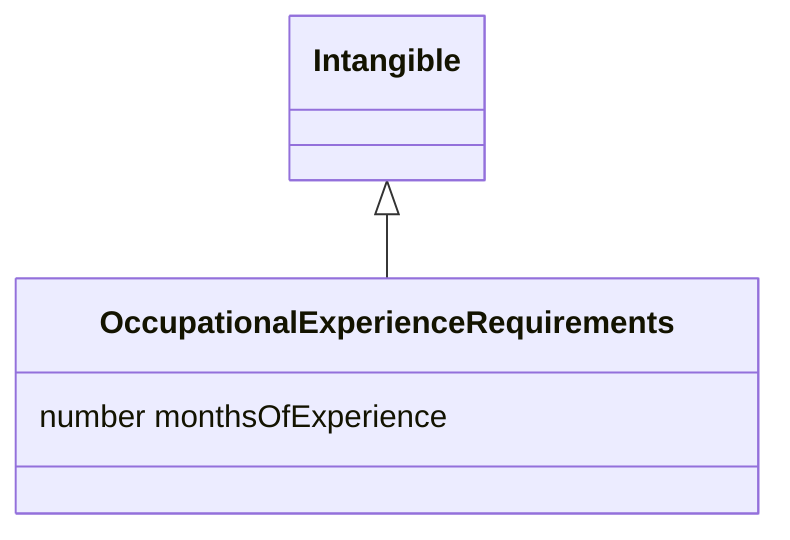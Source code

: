 classDiagram
  

Intangible <|-- OccupationalExperienceRequirements
class OccupationalExperienceRequirements {

  number monthsOfExperience

}